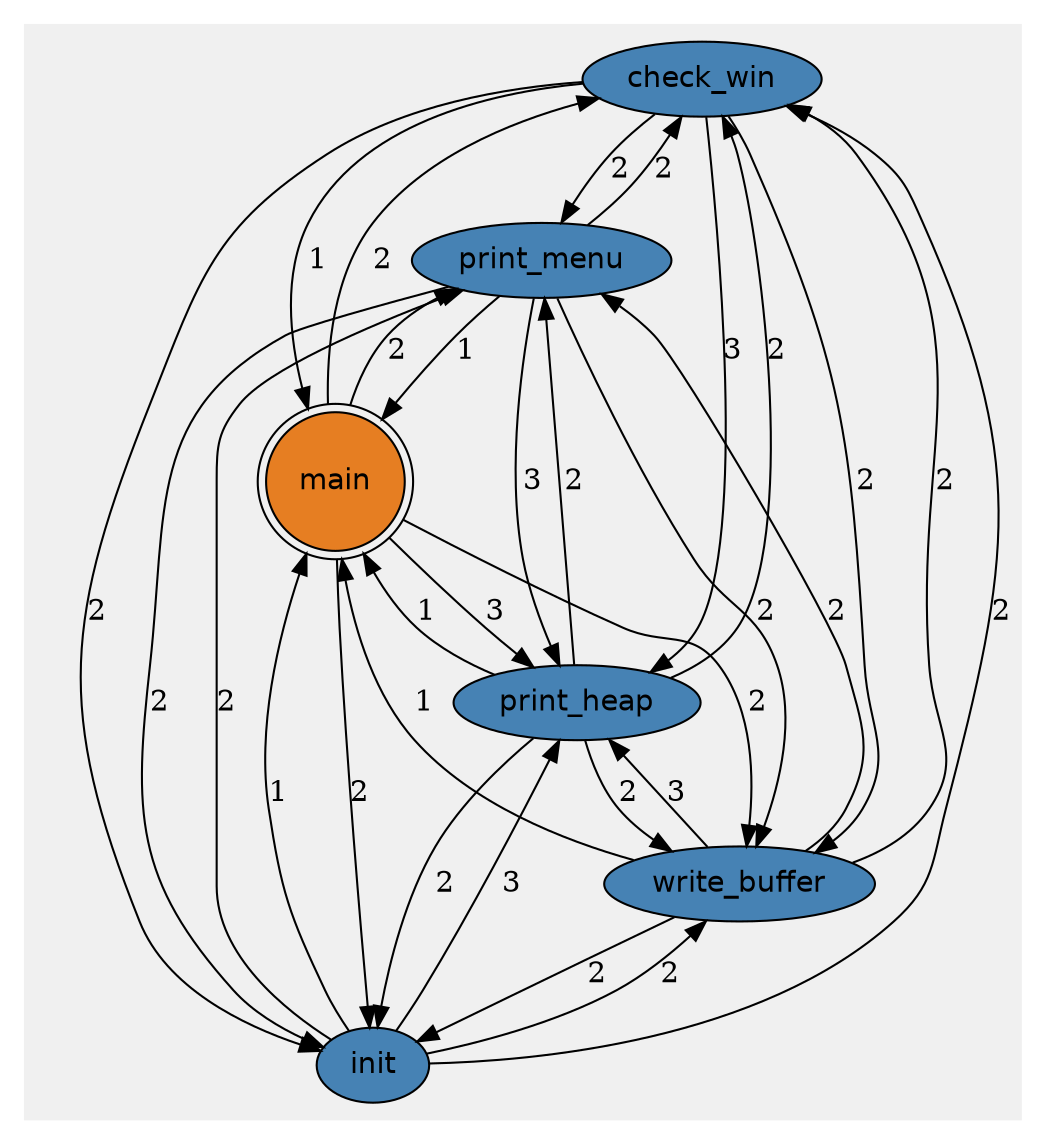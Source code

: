 digraph CallGraph {
  node [fontname=Helvetica];
  subgraph cluster_0 {
    label="";
    style=filled;
    color="#f0f0f0";
    func_check_win [label="check_win", shape=ellipse, style=filled, fillcolor="#4682b4"];
    func_print_menu [label="print_menu", shape=ellipse, style=filled, fillcolor="#4682b4"];
    func_init [label="init", shape=ellipse, style=filled, fillcolor="#4682b4"];
    func_write_buffer [label="write_buffer", shape=ellipse, style=filled, fillcolor="#4682b4"];
    func_print_heap [label="print_heap", shape=ellipse, style=filled, fillcolor="#4682b4"];
    func_main [label="main", shape=doublecircle, style=filled, fillcolor="#e67e22"];
  }
  func_init -> func_write_buffer [penwidth=1, label="2"]
  func_init -> func_print_heap [penwidth=1, label="3"]
  func_init -> func_main [penwidth=1, label="1"]
  func_init -> func_check_win [penwidth=1, label="2"]
  func_init -> func_print_menu [penwidth=1, label="2"]
  func_write_buffer -> func_check_win [penwidth=1, label="2"]
  func_write_buffer -> func_print_menu [penwidth=1, label="2"]
  func_write_buffer -> func_init [penwidth=1, label="2"]
  func_write_buffer -> func_print_heap [penwidth=1, label="3"]
  func_write_buffer -> func_main [penwidth=1, label="1"]
  func_print_heap -> func_check_win [penwidth=1, label="2"]
  func_print_heap -> func_print_menu [penwidth=1, label="2"]
  func_print_heap -> func_init [penwidth=1, label="2"]
  func_print_heap -> func_write_buffer [penwidth=1, label="2"]
  func_print_heap -> func_main [penwidth=1, label="1"]
  func_main -> func_write_buffer [penwidth=1, label="2"]
  func_main -> func_print_heap [penwidth=1, label="3"]
  func_main -> func_check_win [penwidth=1, label="2"]
  func_main -> func_print_menu [penwidth=1, label="2"]
  func_main -> func_init [penwidth=1, label="2"]
  func_check_win -> func_print_menu [penwidth=1, label="2"]
  func_check_win -> func_init [penwidth=1, label="2"]
  func_check_win -> func_write_buffer [penwidth=1, label="2"]
  func_check_win -> func_print_heap [penwidth=1, label="3"]
  func_check_win -> func_main [penwidth=1, label="1"]
  func_print_menu -> func_main [penwidth=1, label="1"]
  func_print_menu -> func_check_win [penwidth=1, label="2"]
  func_print_menu -> func_init [penwidth=1, label="2"]
  func_print_menu -> func_write_buffer [penwidth=1, label="2"]
  func_print_menu -> func_print_heap [penwidth=1, label="3"]
}
